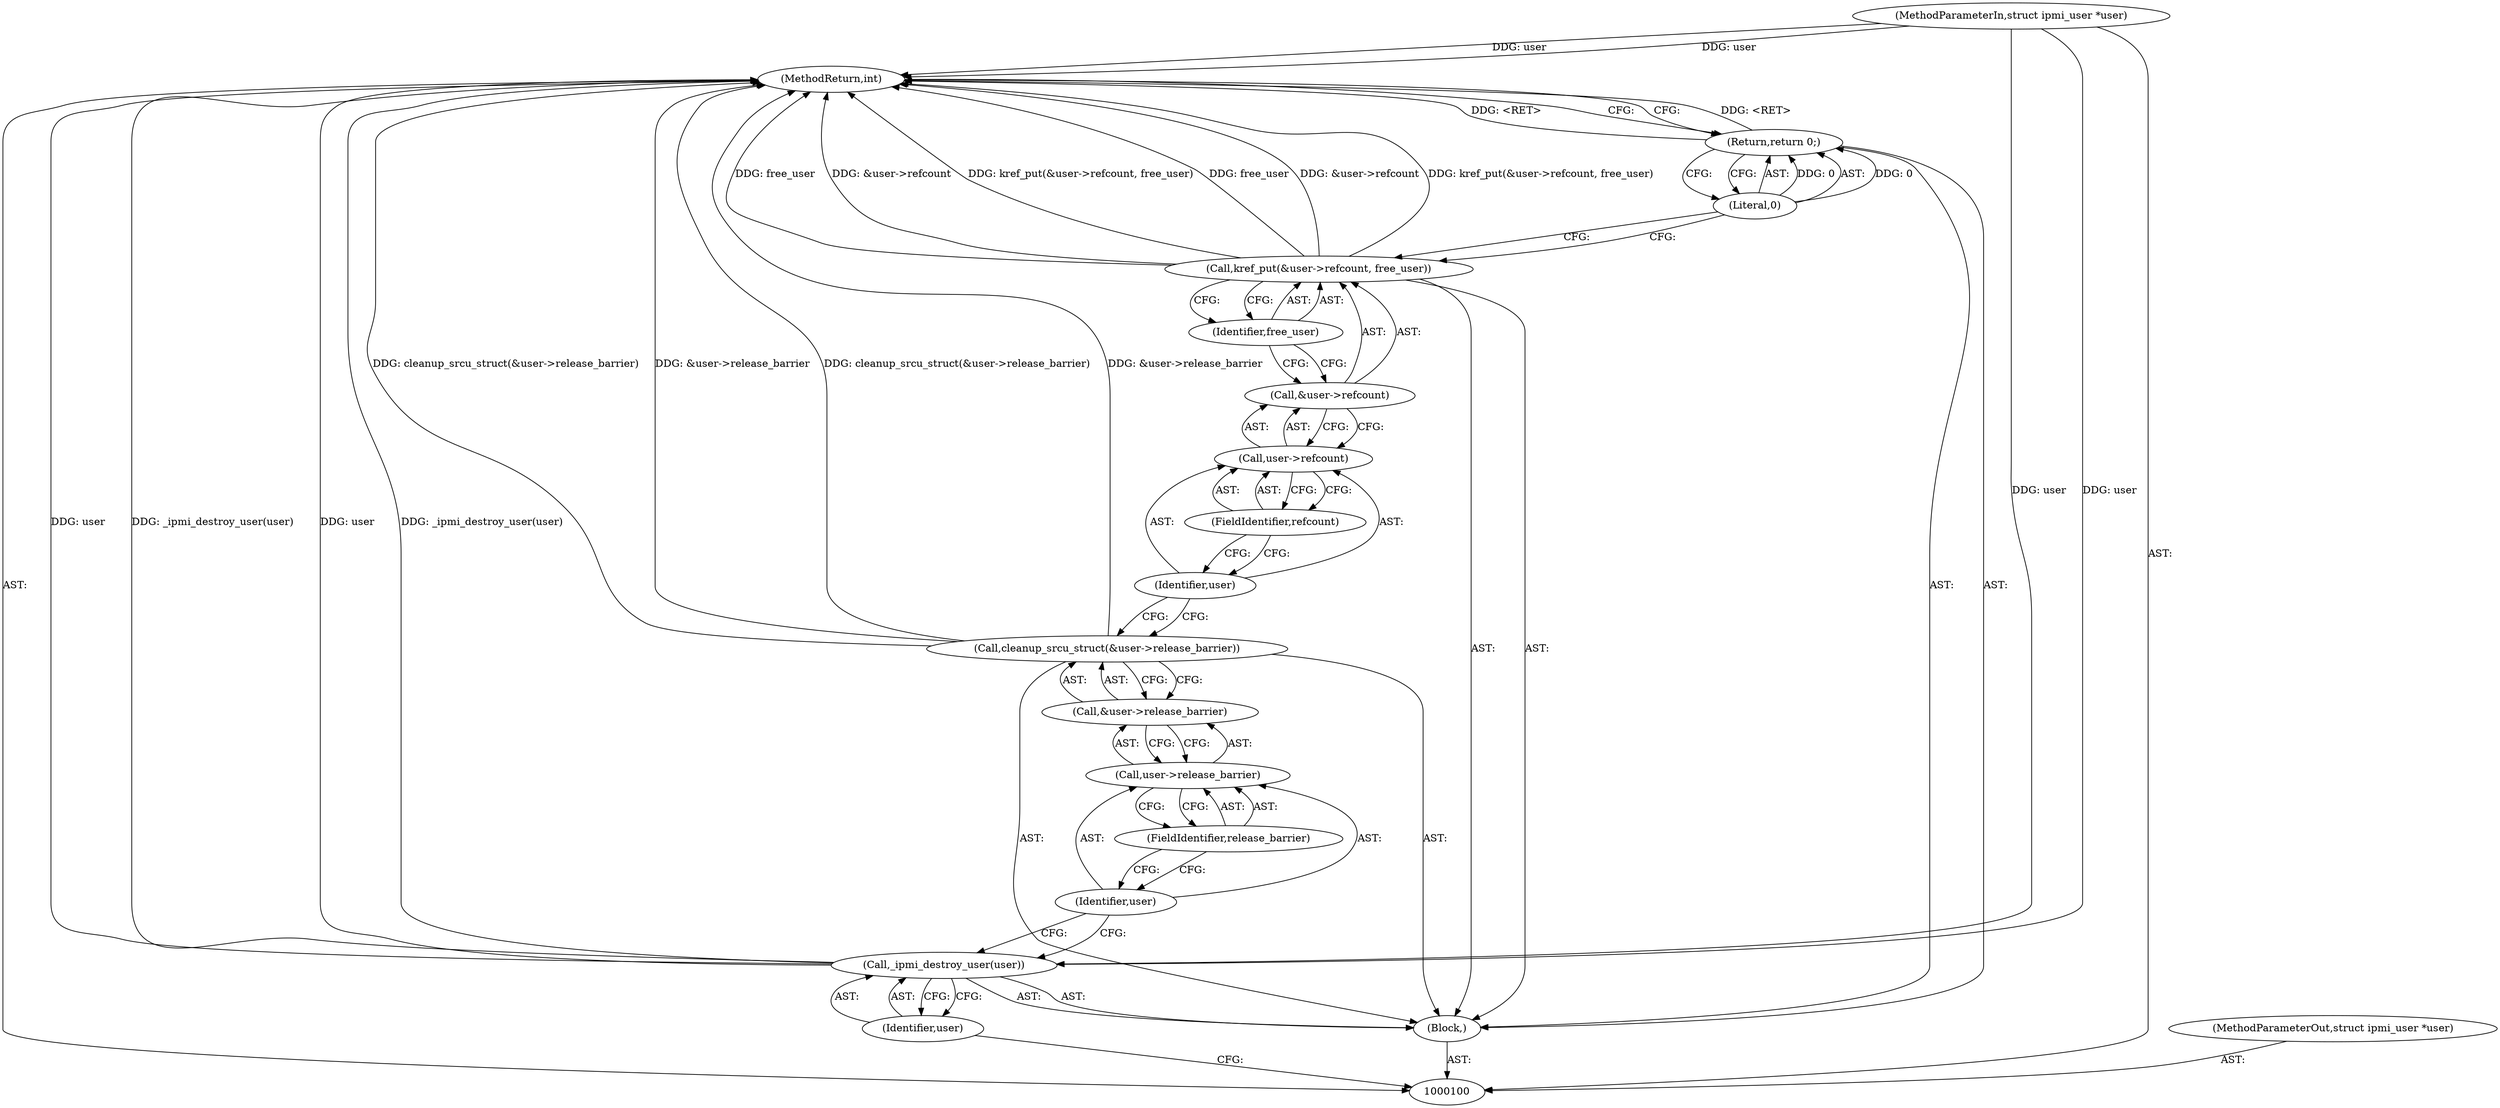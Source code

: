 digraph "1_linux_77f8269606bf95fcb232ee86f6da80886f1dfae8_0" {
"1000118" [label="(MethodReturn,int)"];
"1000101" [label="(MethodParameterIn,struct ipmi_user *user)"];
"1000146" [label="(MethodParameterOut,struct ipmi_user *user)"];
"1000102" [label="(Block,)"];
"1000103" [label="(Call,_ipmi_destroy_user(user))"];
"1000104" [label="(Identifier,user)"];
"1000105" [label="(Call,cleanup_srcu_struct(&user->release_barrier))"];
"1000106" [label="(Call,&user->release_barrier)"];
"1000107" [label="(Call,user->release_barrier)"];
"1000108" [label="(Identifier,user)"];
"1000109" [label="(FieldIdentifier,release_barrier)"];
"1000111" [label="(Call,&user->refcount)"];
"1000112" [label="(Call,user->refcount)"];
"1000113" [label="(Identifier,user)"];
"1000114" [label="(FieldIdentifier,refcount)"];
"1000110" [label="(Call,kref_put(&user->refcount, free_user))"];
"1000115" [label="(Identifier,free_user)"];
"1000116" [label="(Return,return 0;)"];
"1000117" [label="(Literal,0)"];
"1000118" -> "1000100"  [label="AST: "];
"1000118" -> "1000116"  [label="CFG: "];
"1000116" -> "1000118"  [label="DDG: <RET>"];
"1000103" -> "1000118"  [label="DDG: user"];
"1000103" -> "1000118"  [label="DDG: _ipmi_destroy_user(user)"];
"1000105" -> "1000118"  [label="DDG: cleanup_srcu_struct(&user->release_barrier)"];
"1000105" -> "1000118"  [label="DDG: &user->release_barrier"];
"1000110" -> "1000118"  [label="DDG: free_user"];
"1000110" -> "1000118"  [label="DDG: &user->refcount"];
"1000110" -> "1000118"  [label="DDG: kref_put(&user->refcount, free_user)"];
"1000101" -> "1000118"  [label="DDG: user"];
"1000101" -> "1000100"  [label="AST: "];
"1000101" -> "1000118"  [label="DDG: user"];
"1000101" -> "1000103"  [label="DDG: user"];
"1000146" -> "1000100"  [label="AST: "];
"1000102" -> "1000100"  [label="AST: "];
"1000103" -> "1000102"  [label="AST: "];
"1000105" -> "1000102"  [label="AST: "];
"1000110" -> "1000102"  [label="AST: "];
"1000116" -> "1000102"  [label="AST: "];
"1000103" -> "1000102"  [label="AST: "];
"1000103" -> "1000104"  [label="CFG: "];
"1000104" -> "1000103"  [label="AST: "];
"1000108" -> "1000103"  [label="CFG: "];
"1000103" -> "1000118"  [label="DDG: user"];
"1000103" -> "1000118"  [label="DDG: _ipmi_destroy_user(user)"];
"1000101" -> "1000103"  [label="DDG: user"];
"1000104" -> "1000103"  [label="AST: "];
"1000104" -> "1000100"  [label="CFG: "];
"1000103" -> "1000104"  [label="CFG: "];
"1000105" -> "1000102"  [label="AST: "];
"1000105" -> "1000106"  [label="CFG: "];
"1000106" -> "1000105"  [label="AST: "];
"1000113" -> "1000105"  [label="CFG: "];
"1000105" -> "1000118"  [label="DDG: cleanup_srcu_struct(&user->release_barrier)"];
"1000105" -> "1000118"  [label="DDG: &user->release_barrier"];
"1000106" -> "1000105"  [label="AST: "];
"1000106" -> "1000107"  [label="CFG: "];
"1000107" -> "1000106"  [label="AST: "];
"1000105" -> "1000106"  [label="CFG: "];
"1000107" -> "1000106"  [label="AST: "];
"1000107" -> "1000109"  [label="CFG: "];
"1000108" -> "1000107"  [label="AST: "];
"1000109" -> "1000107"  [label="AST: "];
"1000106" -> "1000107"  [label="CFG: "];
"1000108" -> "1000107"  [label="AST: "];
"1000108" -> "1000103"  [label="CFG: "];
"1000109" -> "1000108"  [label="CFG: "];
"1000109" -> "1000107"  [label="AST: "];
"1000109" -> "1000108"  [label="CFG: "];
"1000107" -> "1000109"  [label="CFG: "];
"1000111" -> "1000110"  [label="AST: "];
"1000111" -> "1000112"  [label="CFG: "];
"1000112" -> "1000111"  [label="AST: "];
"1000115" -> "1000111"  [label="CFG: "];
"1000112" -> "1000111"  [label="AST: "];
"1000112" -> "1000114"  [label="CFG: "];
"1000113" -> "1000112"  [label="AST: "];
"1000114" -> "1000112"  [label="AST: "];
"1000111" -> "1000112"  [label="CFG: "];
"1000113" -> "1000112"  [label="AST: "];
"1000113" -> "1000105"  [label="CFG: "];
"1000114" -> "1000113"  [label="CFG: "];
"1000114" -> "1000112"  [label="AST: "];
"1000114" -> "1000113"  [label="CFG: "];
"1000112" -> "1000114"  [label="CFG: "];
"1000110" -> "1000102"  [label="AST: "];
"1000110" -> "1000115"  [label="CFG: "];
"1000111" -> "1000110"  [label="AST: "];
"1000115" -> "1000110"  [label="AST: "];
"1000117" -> "1000110"  [label="CFG: "];
"1000110" -> "1000118"  [label="DDG: free_user"];
"1000110" -> "1000118"  [label="DDG: &user->refcount"];
"1000110" -> "1000118"  [label="DDG: kref_put(&user->refcount, free_user)"];
"1000115" -> "1000110"  [label="AST: "];
"1000115" -> "1000111"  [label="CFG: "];
"1000110" -> "1000115"  [label="CFG: "];
"1000116" -> "1000102"  [label="AST: "];
"1000116" -> "1000117"  [label="CFG: "];
"1000117" -> "1000116"  [label="AST: "];
"1000118" -> "1000116"  [label="CFG: "];
"1000116" -> "1000118"  [label="DDG: <RET>"];
"1000117" -> "1000116"  [label="DDG: 0"];
"1000117" -> "1000116"  [label="AST: "];
"1000117" -> "1000110"  [label="CFG: "];
"1000116" -> "1000117"  [label="CFG: "];
"1000117" -> "1000116"  [label="DDG: 0"];
}
